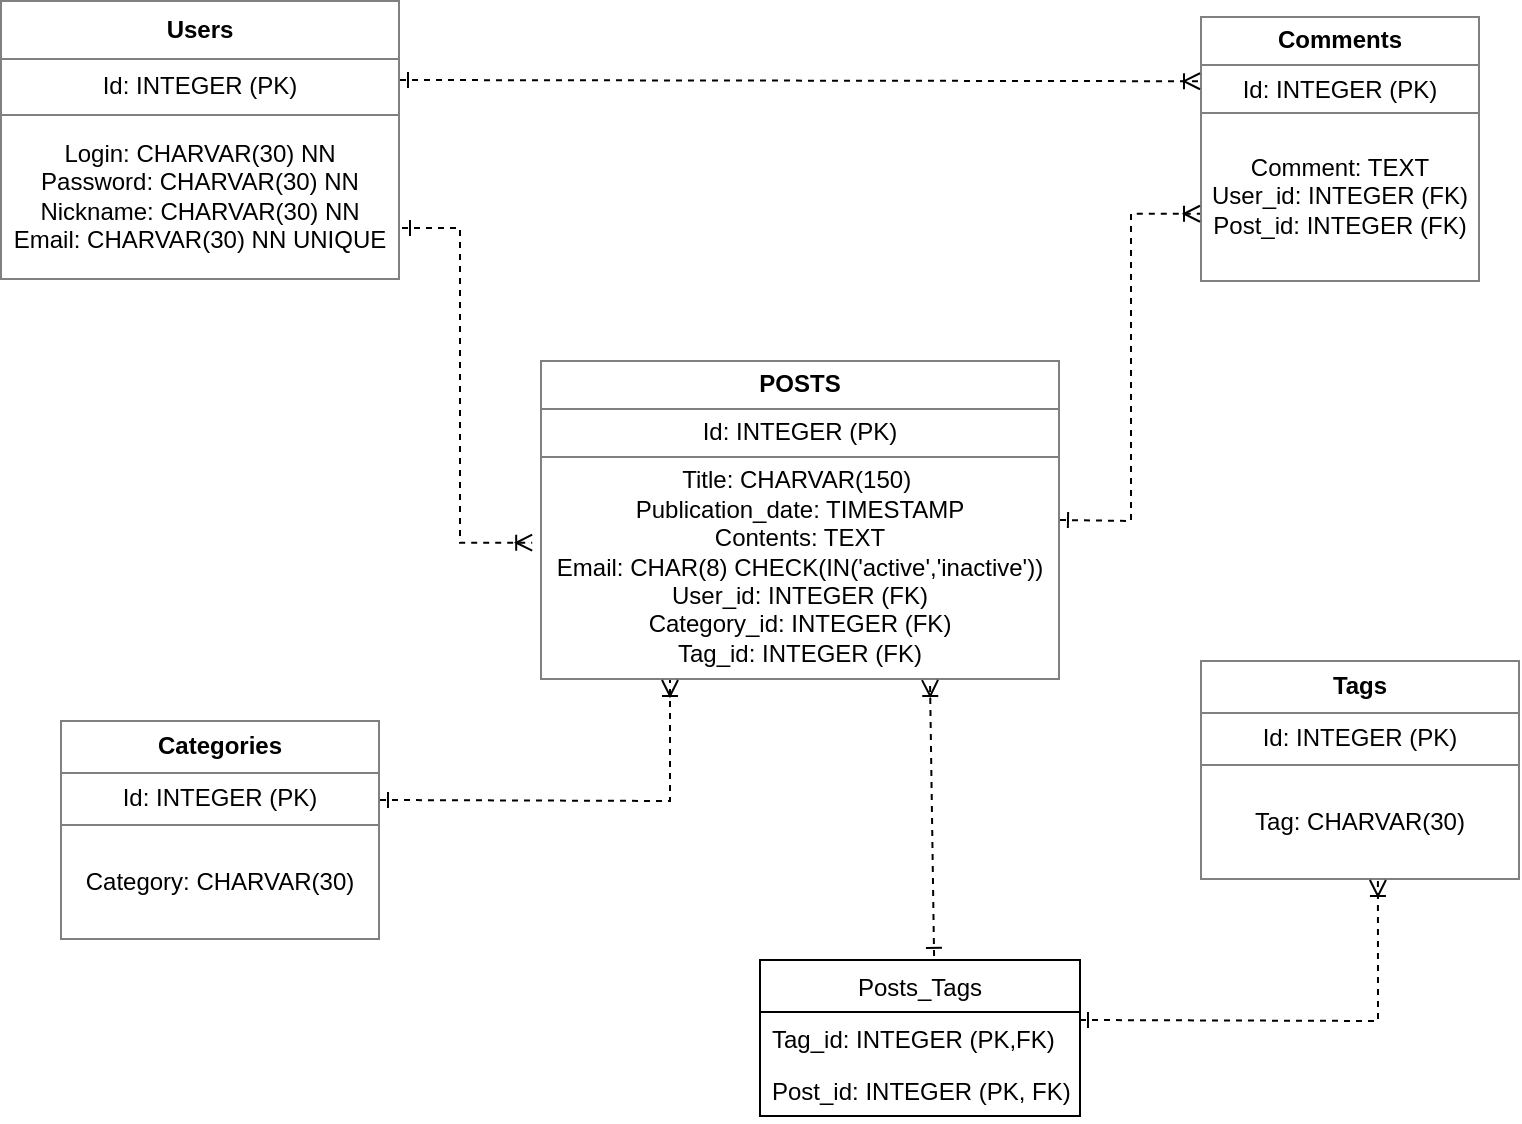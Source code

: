 <mxfile version="20.0.3" type="github">
  <diagram id="8eAx-9GM4uaWxtmY6Ufz" name="Diagrama fisico">
    <mxGraphModel dx="868" dy="482" grid="1" gridSize="10" guides="1" tooltips="1" connect="1" arrows="1" fold="1" page="1" pageScale="1" pageWidth="827" pageHeight="1169" math="0" shadow="0">
      <root>
        <mxCell id="0" />
        <mxCell id="1" parent="0" />
        <mxCell id="E7Vxxg4DmYyX0V0PuBKv-5" value="&lt;table border=&quot;1&quot; width=&quot;100%&quot; height=&quot;100%&quot; cellpadding=&quot;4&quot; style=&quot;width:100%;height:100%;border-collapse:collapse;&quot;&gt;&lt;tbody&gt;&lt;tr&gt;&lt;th align=&quot;center&quot;&gt;Users&lt;/th&gt;&lt;/tr&gt;&lt;tr&gt;&lt;td align=&quot;center&quot;&gt;Id: INTEGER (PK)&lt;/td&gt;&lt;/tr&gt;&lt;tr&gt;&lt;td align=&quot;center&quot;&gt;Login: CHARVAR(30) NN&lt;br&gt;Password: CHARVAR(30) NN&lt;br&gt;Nickname: CHARVAR(30) NN&lt;br&gt;Email: CHARVAR(30) NN UNIQUE&lt;/td&gt;&lt;/tr&gt;&lt;/tbody&gt;&lt;/table&gt;" style="text;html=1;strokeColor=none;fillColor=none;overflow=fill;" parent="1" vertex="1">
          <mxGeometry x="10" y="20" width="200" height="140" as="geometry" />
        </mxCell>
        <mxCell id="E7Vxxg4DmYyX0V0PuBKv-6" value="&lt;table border=&quot;1&quot; width=&quot;100%&quot; height=&quot;100%&quot; cellpadding=&quot;4&quot; style=&quot;width:100%;height:100%;border-collapse:collapse;&quot;&gt;&lt;tbody&gt;&lt;tr&gt;&lt;th align=&quot;center&quot;&gt;POSTS&lt;/th&gt;&lt;/tr&gt;&lt;tr&gt;&lt;td align=&quot;center&quot;&gt;Id: INTEGER (PK)&lt;/td&gt;&lt;/tr&gt;&lt;tr&gt;&lt;td align=&quot;center&quot;&gt;Title: CHARVAR(150)&amp;nbsp;&lt;br&gt;Publication_date: TIMESTAMP&lt;br&gt;Contents: TEXT&lt;br&gt;Email: CHAR(8) CHECK(IN(&#39;active&#39;,&#39;inactive&#39;))&lt;br&gt;User_id: INTEGER (FK)&lt;br&gt;Category_id: INTEGER (FK)&lt;br&gt;Tag_id: INTEGER (FK)&lt;/td&gt;&lt;/tr&gt;&lt;/tbody&gt;&lt;/table&gt;" style="text;html=1;strokeColor=none;fillColor=none;overflow=fill;" parent="1" vertex="1">
          <mxGeometry x="280" y="200" width="260" height="160" as="geometry" />
        </mxCell>
        <mxCell id="E7Vxxg4DmYyX0V0PuBKv-7" value="&lt;table border=&quot;1&quot; width=&quot;100%&quot; height=&quot;100%&quot; cellpadding=&quot;4&quot; style=&quot;width:100%;height:100%;border-collapse:collapse;&quot;&gt;&lt;tbody&gt;&lt;tr&gt;&lt;th align=&quot;center&quot;&gt;Comments&lt;/th&gt;&lt;/tr&gt;&lt;tr&gt;&lt;td align=&quot;center&quot;&gt;Id: INTEGER (PK)&lt;/td&gt;&lt;/tr&gt;&lt;tr&gt;&lt;td align=&quot;center&quot;&gt;&lt;br&gt;Comment: TEXT&lt;br&gt;User_id: INTEGER (FK)&lt;br&gt;Post_id: INTEGER (FK)&lt;br&gt;&lt;br&gt;&lt;/td&gt;&lt;/tr&gt;&lt;/tbody&gt;&lt;/table&gt;" style="text;html=1;strokeColor=none;fillColor=none;overflow=fill;" parent="1" vertex="1">
          <mxGeometry x="610" y="27.5" width="140" height="132.5" as="geometry" />
        </mxCell>
        <mxCell id="E7Vxxg4DmYyX0V0PuBKv-8" value="&lt;table border=&quot;1&quot; width=&quot;100%&quot; height=&quot;100%&quot; cellpadding=&quot;4&quot; style=&quot;width:100%;height:100%;border-collapse:collapse;&quot;&gt;&lt;tbody&gt;&lt;tr&gt;&lt;th align=&quot;center&quot;&gt;Categories&lt;/th&gt;&lt;/tr&gt;&lt;tr&gt;&lt;td align=&quot;center&quot;&gt;Id: INTEGER (PK)&lt;/td&gt;&lt;/tr&gt;&lt;tr&gt;&lt;td align=&quot;center&quot;&gt;&lt;br&gt;Category: CHARVAR(30)&lt;br&gt;&lt;br&gt;&lt;/td&gt;&lt;/tr&gt;&lt;/tbody&gt;&lt;/table&gt;" style="text;html=1;strokeColor=none;fillColor=none;overflow=fill;" parent="1" vertex="1">
          <mxGeometry x="40" y="380" width="160" height="110" as="geometry" />
        </mxCell>
        <mxCell id="E7Vxxg4DmYyX0V0PuBKv-9" value="&lt;table border=&quot;1&quot; width=&quot;100%&quot; height=&quot;100%&quot; cellpadding=&quot;4&quot; style=&quot;width:100%;height:100%;border-collapse:collapse;&quot;&gt;&lt;tbody&gt;&lt;tr&gt;&lt;th align=&quot;center&quot;&gt;Tags&lt;/th&gt;&lt;/tr&gt;&lt;tr&gt;&lt;td align=&quot;center&quot;&gt;Id: INTEGER (PK)&lt;/td&gt;&lt;/tr&gt;&lt;tr&gt;&lt;td align=&quot;center&quot;&gt;&lt;br&gt;Tag: CHARVAR(30)&lt;br&gt;&lt;br&gt;&lt;/td&gt;&lt;/tr&gt;&lt;/tbody&gt;&lt;/table&gt;" style="text;html=1;strokeColor=none;fillColor=none;overflow=fill;" parent="1" vertex="1">
          <mxGeometry x="610" y="350" width="160" height="110" as="geometry" />
        </mxCell>
        <mxCell id="E7Vxxg4DmYyX0V0PuBKv-12" value="" style="edgeStyle=orthogonalEdgeStyle;fontSize=12;html=1;endArrow=ERoneToMany;startArrow=ERone;rounded=0;entryX=-0.015;entryY=0.571;entryDx=0;entryDy=0;entryPerimeter=0;exitX=1.005;exitY=0.814;exitDx=0;exitDy=0;exitPerimeter=0;dashed=1;startFill=0;" parent="1" source="E7Vxxg4DmYyX0V0PuBKv-5" target="E7Vxxg4DmYyX0V0PuBKv-6" edge="1">
          <mxGeometry width="100" height="100" relative="1" as="geometry">
            <mxPoint x="80" y="300" as="sourcePoint" />
            <mxPoint x="180" y="200" as="targetPoint" />
            <Array as="points">
              <mxPoint x="240" y="134" />
              <mxPoint x="240" y="291" />
            </Array>
          </mxGeometry>
        </mxCell>
        <mxCell id="E7Vxxg4DmYyX0V0PuBKv-14" value="" style="fontSize=12;html=1;endArrow=ERoneToMany;startArrow=ERone;rounded=0;entryX=0;entryY=0.25;entryDx=0;entryDy=0;exitX=1.01;exitY=0.45;exitDx=0;exitDy=0;exitPerimeter=0;dashed=1;startFill=0;" parent="1" target="E7Vxxg4DmYyX0V0PuBKv-7" edge="1">
          <mxGeometry width="100" height="100" relative="1" as="geometry">
            <mxPoint x="210" y="60" as="sourcePoint" />
            <mxPoint x="274.1" y="256.94" as="targetPoint" />
          </mxGeometry>
        </mxCell>
        <mxCell id="E7Vxxg4DmYyX0V0PuBKv-16" value="" style="edgeStyle=orthogonalEdgeStyle;fontSize=12;html=1;endArrow=ERoneToMany;startArrow=ERone;rounded=0;exitX=1.005;exitY=0.814;exitDx=0;exitDy=0;exitPerimeter=0;dashed=1;entryX=0;entryY=0.75;entryDx=0;entryDy=0;startFill=0;" parent="1" target="E7Vxxg4DmYyX0V0PuBKv-7" edge="1">
          <mxGeometry width="100" height="100" relative="1" as="geometry">
            <mxPoint x="540" y="280" as="sourcePoint" />
            <mxPoint x="600" y="120" as="targetPoint" />
          </mxGeometry>
        </mxCell>
        <mxCell id="E7Vxxg4DmYyX0V0PuBKv-17" value="" style="edgeStyle=orthogonalEdgeStyle;fontSize=12;html=1;endArrow=ERoneToMany;startArrow=ERone;rounded=0;exitX=1.005;exitY=0.814;exitDx=0;exitDy=0;exitPerimeter=0;dashed=1;startFill=0;entryX=0.25;entryY=1;entryDx=0;entryDy=0;" parent="1" target="E7Vxxg4DmYyX0V0PuBKv-6" edge="1">
          <mxGeometry width="100" height="100" relative="1" as="geometry">
            <mxPoint x="200" y="420.0" as="sourcePoint" />
            <mxPoint x="370" y="360" as="targetPoint" />
          </mxGeometry>
        </mxCell>
        <mxCell id="Xxdsh0KtCjaVekJxVxTx-2" value="Posts_Tags" style="swimlane;fontStyle=0;childLayout=stackLayout;horizontal=1;startSize=26;fillColor=none;horizontalStack=0;resizeParent=1;resizeParentMax=0;resizeLast=0;collapsible=1;marginBottom=0;" vertex="1" parent="1">
          <mxGeometry x="390" y="500" width="160" height="78" as="geometry" />
        </mxCell>
        <mxCell id="Xxdsh0KtCjaVekJxVxTx-3" value="Tag_id: INTEGER (PK,FK)" style="text;strokeColor=none;fillColor=none;align=left;verticalAlign=top;spacingLeft=4;spacingRight=4;overflow=hidden;rotatable=0;points=[[0,0.5],[1,0.5]];portConstraint=eastwest;" vertex="1" parent="Xxdsh0KtCjaVekJxVxTx-2">
          <mxGeometry y="26" width="160" height="26" as="geometry" />
        </mxCell>
        <mxCell id="Xxdsh0KtCjaVekJxVxTx-5" value="Post_id: INTEGER (PK, FK)" style="text;strokeColor=none;fillColor=none;align=left;verticalAlign=top;spacingLeft=4;spacingRight=4;overflow=hidden;rotatable=0;points=[[0,0.5],[1,0.5]];portConstraint=eastwest;" vertex="1" parent="Xxdsh0KtCjaVekJxVxTx-2">
          <mxGeometry y="52" width="160" height="26" as="geometry" />
        </mxCell>
        <mxCell id="Xxdsh0KtCjaVekJxVxTx-6" value="" style="fontSize=12;html=1;endArrow=ERoneToMany;startArrow=ERone;rounded=0;exitX=0.544;exitY=-0.026;exitDx=0;exitDy=0;dashed=1;startFill=0;entryX=0.25;entryY=1;entryDx=0;entryDy=0;exitPerimeter=0;" edge="1" parent="1" source="Xxdsh0KtCjaVekJxVxTx-2">
          <mxGeometry width="100" height="100" relative="1" as="geometry">
            <mxPoint x="330" y="420" as="sourcePoint" />
            <mxPoint x="475" y="360" as="targetPoint" />
          </mxGeometry>
        </mxCell>
        <mxCell id="Xxdsh0KtCjaVekJxVxTx-7" value="" style="edgeStyle=orthogonalEdgeStyle;fontSize=12;html=1;endArrow=ERoneToMany;startArrow=ERone;rounded=0;exitX=1.005;exitY=0.814;exitDx=0;exitDy=0;exitPerimeter=0;dashed=1;startFill=0;entryX=0.556;entryY=1;entryDx=0;entryDy=0;entryPerimeter=0;" edge="1" parent="1" target="E7Vxxg4DmYyX0V0PuBKv-9">
          <mxGeometry width="100" height="100" relative="1" as="geometry">
            <mxPoint x="550" y="530" as="sourcePoint" />
            <mxPoint x="695" y="470" as="targetPoint" />
          </mxGeometry>
        </mxCell>
      </root>
    </mxGraphModel>
  </diagram>
</mxfile>
